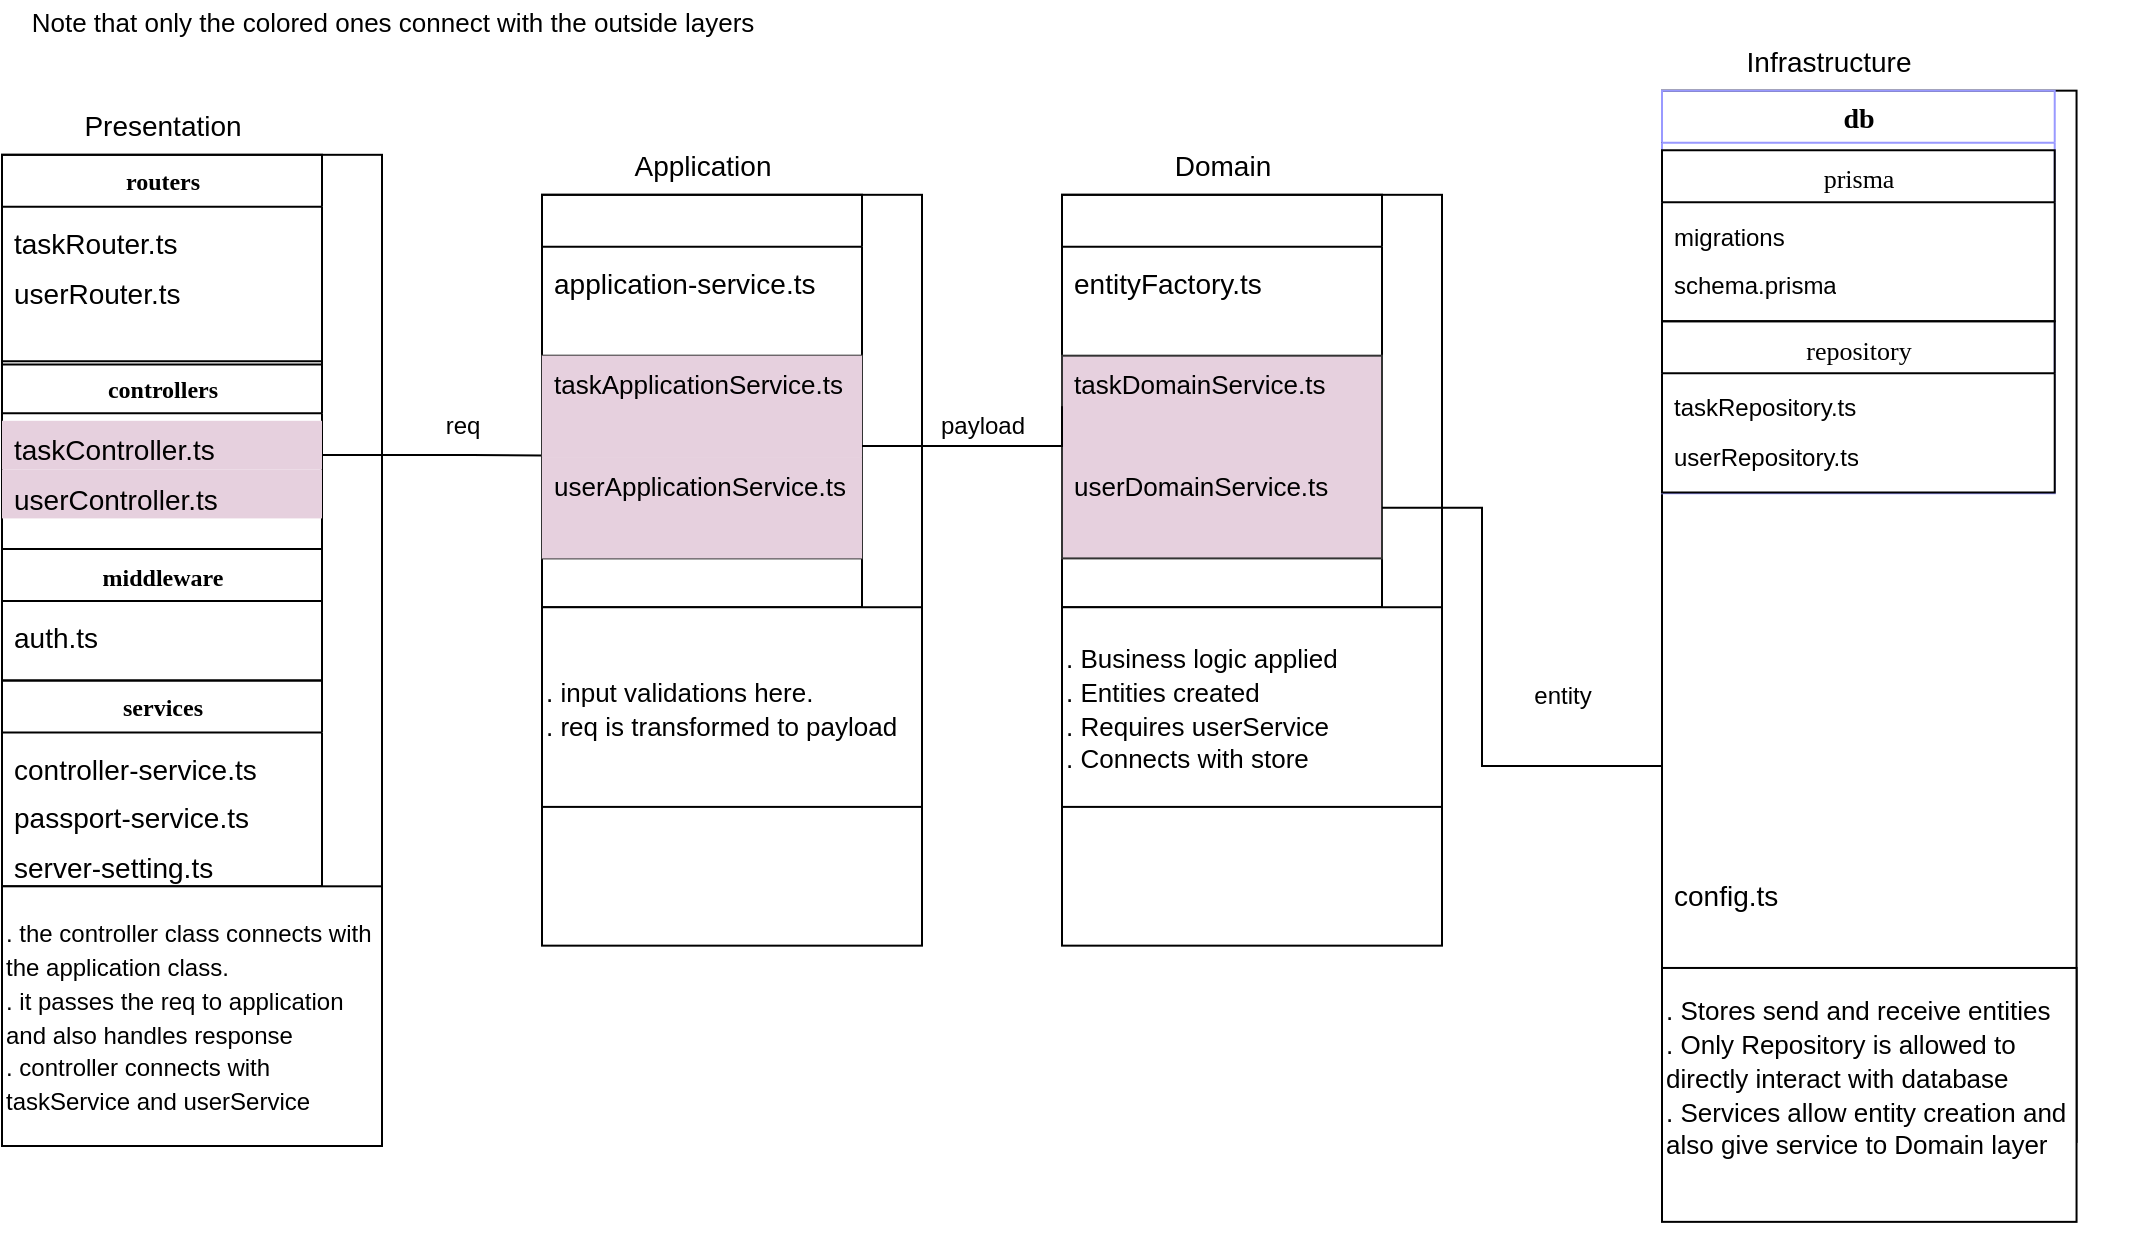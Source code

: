 <mxfile version="17.4.5" type="device"><diagram name="Page-1" id="6133507b-19e7-1e82-6fc7-422aa6c4b21f"><mxGraphModel dx="1108" dy="482" grid="1" gridSize="10" guides="1" tooltips="1" connect="1" arrows="1" fold="1" page="1" pageScale="1" pageWidth="1100" pageHeight="850" background="none" math="0" shadow="0"><root><mxCell id="0"/><mxCell id="1" parent="0"/><mxCell id="7423s3LigYlX9mgCSXaz-68" value="" style="group" parent="1" vertex="1" connectable="0"><mxGeometry x="20" y="90" width="220" height="550" as="geometry"/></mxCell><mxCell id="7423s3LigYlX9mgCSXaz-44" value="" style="group" parent="7423s3LigYlX9mgCSXaz-68" vertex="1" connectable="0"><mxGeometry width="200" height="550" as="geometry"/></mxCell><object label="" id="7423s3LigYlX9mgCSXaz-10"><mxCell style="whiteSpace=wrap;html=1;" parent="7423s3LigYlX9mgCSXaz-44" vertex="1"><mxGeometry y="24.403" width="190" height="375.427" as="geometry"/></mxCell></object><mxCell id="7423s3LigYlX9mgCSXaz-2" value="routers" style="swimlane;html=1;fontStyle=1;align=center;verticalAlign=top;childLayout=stackLayout;horizontal=1;startSize=26;horizontalStack=0;resizeParent=1;resizeLast=0;collapsible=1;marginBottom=0;swimlaneFillColor=#ffffff;rounded=0;shadow=0;comic=0;labelBackgroundColor=none;strokeWidth=1;fillColor=none;fontFamily=Verdana;fontSize=12" parent="7423s3LigYlX9mgCSXaz-44" vertex="1"><mxGeometry y="24.403" width="160" height="104.84" as="geometry"><mxRectangle y="24.403" width="120" height="26" as="alternateBounds"/></mxGeometry></mxCell><mxCell id="7423s3LigYlX9mgCSXaz-3" value="+ field: type" style="text;html=1;strokeColor=none;fillColor=none;align=left;verticalAlign=top;spacingLeft=4;spacingRight=4;whiteSpace=wrap;overflow=hidden;rotatable=0;points=[[0,0.5],[1,0.5]];portConstraint=eastwest;" parent="7423s3LigYlX9mgCSXaz-2" vertex="1"><mxGeometry y="26" width="160" height="3.754" as="geometry"/></mxCell><mxCell id="7423s3LigYlX9mgCSXaz-7" value="&lt;font style=&quot;font-size: 14px&quot;&gt;taskRouter.ts&lt;/font&gt;" style="text;html=1;strokeColor=none;fillColor=none;align=left;verticalAlign=top;spacingLeft=4;spacingRight=4;whiteSpace=wrap;overflow=hidden;rotatable=0;points=[[0,0.5],[1,0.5]];portConstraint=eastwest;" parent="7423s3LigYlX9mgCSXaz-2" vertex="1"><mxGeometry y="29.754" width="160" height="24.403" as="geometry"/></mxCell><mxCell id="7423s3LigYlX9mgCSXaz-4" value="&lt;font style=&quot;font-size: 14px&quot;&gt;userRouter.ts&lt;/font&gt;" style="text;html=1;strokeColor=none;fillColor=none;align=left;verticalAlign=top;spacingLeft=4;spacingRight=4;whiteSpace=wrap;overflow=hidden;rotatable=0;points=[[0,0.5],[1,0.5]];portConstraint=eastwest;" parent="7423s3LigYlX9mgCSXaz-2" vertex="1"><mxGeometry y="54.157" width="160" height="50.683" as="geometry"/></mxCell><mxCell id="7423s3LigYlX9mgCSXaz-11" value="&lt;font style=&quot;font-size: 14px&quot;&gt;Presentation&lt;/font&gt;" style="text;html=1;resizable=0;autosize=1;align=center;verticalAlign=middle;points=[];fillColor=none;strokeColor=none;rounded=0;" parent="7423s3LigYlX9mgCSXaz-44" vertex="1"><mxGeometry x="35" width="90" height="20" as="geometry"/></mxCell><mxCell id="7423s3LigYlX9mgCSXaz-20" value="controllers" style="swimlane;html=1;fontStyle=1;align=center;verticalAlign=top;childLayout=stackLayout;horizontal=1;startSize=26;horizontalStack=0;resizeParent=1;resizeLast=0;collapsible=1;marginBottom=0;swimlaneFillColor=#ffffff;rounded=0;shadow=0;comic=0;labelBackgroundColor=none;strokeWidth=1;fillColor=none;fontFamily=Verdana;fontSize=12" parent="7423s3LigYlX9mgCSXaz-44" vertex="1"><mxGeometry y="127.645" width="160" height="93.857" as="geometry"><mxRectangle x="40" y="310" width="120" height="26" as="alternateBounds"/></mxGeometry></mxCell><mxCell id="7423s3LigYlX9mgCSXaz-21" value="+ field: type" style="text;html=1;strokeColor=none;fillColor=none;align=left;verticalAlign=top;spacingLeft=4;spacingRight=4;whiteSpace=wrap;overflow=hidden;rotatable=0;points=[[0,0.5],[1,0.5]];portConstraint=eastwest;" parent="7423s3LigYlX9mgCSXaz-20" vertex="1"><mxGeometry y="26" width="160" height="3.754" as="geometry"/></mxCell><mxCell id="7423s3LigYlX9mgCSXaz-22" value="&lt;font style=&quot;font-size: 14px&quot;&gt;taskController.ts&lt;/font&gt;" style="text;html=1;strokeColor=none;fillColor=#E6D0DE;align=left;verticalAlign=top;spacingLeft=4;spacingRight=4;whiteSpace=wrap;overflow=hidden;rotatable=0;points=[[0,0.5],[1,0.5]];portConstraint=eastwest;" parent="7423s3LigYlX9mgCSXaz-20" vertex="1"><mxGeometry y="29.754" width="160" height="24.403" as="geometry"/></mxCell><mxCell id="7423s3LigYlX9mgCSXaz-40" value="&lt;font style=&quot;font-size: 14px&quot;&gt;userController.ts&lt;/font&gt;" style="text;html=1;strokeColor=none;fillColor=#E6D0DE;align=left;verticalAlign=top;spacingLeft=4;spacingRight=4;whiteSpace=wrap;overflow=hidden;rotatable=0;points=[[0,0.5],[1,0.5]];portConstraint=eastwest;" parent="7423s3LigYlX9mgCSXaz-20" vertex="1"><mxGeometry y="54.157" width="160" height="24.403" as="geometry"/></mxCell><mxCell id="7423s3LigYlX9mgCSXaz-28" value="middleware" style="swimlane;html=1;fontStyle=1;align=center;verticalAlign=top;childLayout=stackLayout;horizontal=1;startSize=26;horizontalStack=0;resizeParent=1;resizeLast=0;collapsible=1;marginBottom=0;swimlaneFillColor=#ffffff;rounded=0;shadow=0;comic=0;labelBackgroundColor=none;strokeWidth=1;fillColor=none;fontFamily=Verdana;fontSize=12" parent="7423s3LigYlX9mgCSXaz-44" vertex="1"><mxGeometry y="221.502" width="160" height="65.7" as="geometry"><mxRectangle x="40" y="420" width="120" height="26" as="alternateBounds"/></mxGeometry></mxCell><mxCell id="7423s3LigYlX9mgCSXaz-29" value="+ field: type" style="text;html=1;strokeColor=none;fillColor=none;align=left;verticalAlign=top;spacingLeft=4;spacingRight=4;whiteSpace=wrap;overflow=hidden;rotatable=0;points=[[0,0.5],[1,0.5]];portConstraint=eastwest;" parent="7423s3LigYlX9mgCSXaz-28" vertex="1"><mxGeometry y="26" width="160" height="3.754" as="geometry"/></mxCell><mxCell id="7423s3LigYlX9mgCSXaz-30" value="&lt;font style=&quot;font-size: 14px&quot;&gt;auth.ts&lt;/font&gt;" style="text;html=1;strokeColor=none;fillColor=none;align=left;verticalAlign=top;spacingLeft=4;spacingRight=4;whiteSpace=wrap;overflow=hidden;rotatable=0;points=[[0,0.5],[1,0.5]];portConstraint=eastwest;" parent="7423s3LigYlX9mgCSXaz-28" vertex="1"><mxGeometry y="29.754" width="160" height="24.403" as="geometry"/></mxCell><mxCell id="7423s3LigYlX9mgCSXaz-32" value="services" style="swimlane;html=1;fontStyle=1;align=center;verticalAlign=top;childLayout=stackLayout;horizontal=1;startSize=26;horizontalStack=0;resizeParent=1;resizeLast=0;collapsible=1;marginBottom=0;swimlaneFillColor=#ffffff;rounded=0;shadow=0;comic=0;labelBackgroundColor=none;strokeWidth=1;fillColor=none;fontFamily=Verdana;fontSize=12" parent="7423s3LigYlX9mgCSXaz-44" vertex="1"><mxGeometry y="287.201" width="160" height="102.962" as="geometry"><mxRectangle x="40" y="490" width="120" height="26" as="alternateBounds"/></mxGeometry></mxCell><mxCell id="7423s3LigYlX9mgCSXaz-33" value="+ field: type" style="text;html=1;strokeColor=none;fillColor=none;align=left;verticalAlign=top;spacingLeft=4;spacingRight=4;whiteSpace=wrap;overflow=hidden;rotatable=0;points=[[0,0.5],[1,0.5]];portConstraint=eastwest;" parent="7423s3LigYlX9mgCSXaz-32" vertex="1"><mxGeometry y="26" width="160" height="3.754" as="geometry"/></mxCell><mxCell id="7423s3LigYlX9mgCSXaz-34" value="&lt;font style=&quot;font-size: 14px&quot;&gt;controller-service.ts&lt;/font&gt;" style="text;html=1;strokeColor=none;fillColor=none;align=left;verticalAlign=top;spacingLeft=4;spacingRight=4;whiteSpace=wrap;overflow=hidden;rotatable=0;points=[[0,0.5],[1,0.5]];portConstraint=eastwest;" parent="7423s3LigYlX9mgCSXaz-32" vertex="1"><mxGeometry y="29.754" width="160" height="24.403" as="geometry"/></mxCell><mxCell id="7423s3LigYlX9mgCSXaz-35" value="&lt;font style=&quot;font-size: 14px&quot;&gt;passport-service.ts&lt;/font&gt;" style="text;html=1;strokeColor=none;fillColor=none;align=left;verticalAlign=top;spacingLeft=4;spacingRight=4;whiteSpace=wrap;overflow=hidden;rotatable=0;points=[[0,0.5],[1,0.5]];portConstraint=eastwest;" parent="7423s3LigYlX9mgCSXaz-32" vertex="1"><mxGeometry y="54.157" width="160" height="24.403" as="geometry"/></mxCell><mxCell id="7423s3LigYlX9mgCSXaz-36" value="&lt;font style=&quot;font-size: 14px&quot;&gt;server-setting.ts&lt;/font&gt;" style="text;html=1;strokeColor=none;fillColor=none;align=left;verticalAlign=top;spacingLeft=4;spacingRight=4;whiteSpace=wrap;overflow=hidden;rotatable=0;points=[[0,0.5],[1,0.5]];portConstraint=eastwest;" parent="7423s3LigYlX9mgCSXaz-32" vertex="1"><mxGeometry y="78.56" width="160" height="24.403" as="geometry"/></mxCell><mxCell id="7423s3LigYlX9mgCSXaz-42" value="&lt;div&gt;&lt;span style=&quot;font-size: 12px&quot;&gt;. the controller class connects with the application class.&lt;/span&gt;&lt;/div&gt;&lt;div&gt;&lt;font style=&quot;font-size: 12px&quot;&gt;. it passes the req to application and also handles response&lt;/font&gt;&lt;/div&gt;&lt;div&gt;&lt;span style=&quot;font-size: 12px&quot;&gt;. controller connects with taskService and userService&lt;/span&gt;&lt;/div&gt;" style="whiteSpace=wrap;html=1;fontSize=14;align=left;" parent="7423s3LigYlX9mgCSXaz-44" vertex="1"><mxGeometry y="390.16" width="190" height="129.84" as="geometry"/></mxCell><mxCell id="7423s3LigYlX9mgCSXaz-67" style="edgeStyle=orthogonalEdgeStyle;rounded=0;orthogonalLoop=1;jettySize=auto;html=1;fontFamily=Helvetica;fontSize=12;" parent="7423s3LigYlX9mgCSXaz-68" source="7423s3LigYlX9mgCSXaz-20" edge="1"><mxGeometry relative="1" as="geometry"><mxPoint x="310" y="175" as="targetPoint"/></mxGeometry></mxCell><mxCell id="7423s3LigYlX9mgCSXaz-103" value="" style="group" parent="1" vertex="1" connectable="0"><mxGeometry x="290" y="110" width="250" height="550" as="geometry"/></mxCell><mxCell id="7423s3LigYlX9mgCSXaz-69" value="" style="group" parent="7423s3LigYlX9mgCSXaz-103" vertex="1" connectable="0"><mxGeometry width="250" height="550" as="geometry"/></mxCell><mxCell id="7423s3LigYlX9mgCSXaz-70" value="" style="group" parent="7423s3LigYlX9mgCSXaz-69" vertex="1" connectable="0"><mxGeometry width="200" height="550" as="geometry"/></mxCell><mxCell id="7423s3LigYlX9mgCSXaz-102" value="" style="group" parent="7423s3LigYlX9mgCSXaz-70" vertex="1" connectable="0"><mxGeometry width="190" height="399.829" as="geometry"/></mxCell><object label="" id="7423s3LigYlX9mgCSXaz-71"><mxCell style="whiteSpace=wrap;html=1;" parent="7423s3LigYlX9mgCSXaz-102" vertex="1"><mxGeometry y="24.403" width="190" height="375.427" as="geometry"/></mxCell></object><mxCell id="7423s3LigYlX9mgCSXaz-76" value="&lt;font style=&quot;font-size: 14px&quot;&gt;Application&lt;br&gt;&lt;/font&gt;" style="text;html=1;resizable=0;autosize=1;align=center;verticalAlign=middle;points=[];fillColor=none;strokeColor=none;rounded=0;" parent="7423s3LigYlX9mgCSXaz-102" vertex="1"><mxGeometry x="40" width="80" height="20" as="geometry"/></mxCell><mxCell id="7423s3LigYlX9mgCSXaz-91" value="" style="swimlane;html=1;fontStyle=1;align=center;verticalAlign=top;childLayout=stackLayout;horizontal=1;startSize=26;horizontalStack=0;resizeParent=1;resizeLast=0;collapsible=1;marginBottom=0;swimlaneFillColor=#ffffff;rounded=0;shadow=0;comic=0;labelBackgroundColor=none;strokeWidth=1;fillColor=none;fontFamily=Verdana;fontSize=12" parent="7423s3LigYlX9mgCSXaz-102" vertex="1"><mxGeometry y="24.403" width="160" height="206.205" as="geometry"><mxRectangle y="24.403" width="120" height="26" as="alternateBounds"/></mxGeometry></mxCell><mxCell id="7423s3LigYlX9mgCSXaz-92" value="+ field: type" style="text;html=1;strokeColor=none;fillColor=none;align=left;verticalAlign=top;spacingLeft=4;spacingRight=4;whiteSpace=wrap;overflow=hidden;rotatable=0;points=[[0,0.5],[1,0.5]];portConstraint=eastwest;" parent="7423s3LigYlX9mgCSXaz-91" vertex="1"><mxGeometry y="26" width="160" height="3.754" as="geometry"/></mxCell><mxCell id="7423s3LigYlX9mgCSXaz-94" value="&lt;span style=&quot;font-size: 14px&quot;&gt;application-service.ts&lt;/span&gt;" style="text;html=1;strokeColor=none;fillColor=none;align=left;verticalAlign=top;spacingLeft=4;spacingRight=4;whiteSpace=wrap;overflow=hidden;rotatable=0;points=[[0,0.5],[1,0.5]];portConstraint=eastwest;" parent="7423s3LigYlX9mgCSXaz-91" vertex="1"><mxGeometry y="29.754" width="160" height="50.683" as="geometry"/></mxCell><mxCell id="7423s3LigYlX9mgCSXaz-100" value="" style="group;strokeColor=#333333;" parent="7423s3LigYlX9mgCSXaz-91" vertex="1" connectable="0"><mxGeometry y="80.437" width="160" height="101.365" as="geometry"/></mxCell><mxCell id="7423s3LigYlX9mgCSXaz-95" value="&lt;font style=&quot;font-size: 13px&quot;&gt;taskApplicationService.ts&lt;/font&gt;" style="text;html=1;strokeColor=none;fillColor=#E6D0DE;align=left;verticalAlign=top;spacingLeft=4;spacingRight=4;whiteSpace=wrap;overflow=hidden;rotatable=0;points=[[0,0.5],[1,0.5]];portConstraint=eastwest;" parent="7423s3LigYlX9mgCSXaz-100" vertex="1"><mxGeometry width="160" height="50.683" as="geometry"/></mxCell><mxCell id="7423s3LigYlX9mgCSXaz-96" value="&lt;font style=&quot;font-size: 13px&quot;&gt;userApplicationService.ts&lt;/font&gt;" style="text;html=1;strokeColor=none;fillColor=#E6D0DE;align=left;verticalAlign=top;spacingLeft=4;spacingRight=4;whiteSpace=wrap;overflow=hidden;rotatable=0;points=[[0,0.5],[1,0.5]];portConstraint=eastwest;" parent="7423s3LigYlX9mgCSXaz-100" vertex="1"><mxGeometry y="50.683" width="160" height="50.683" as="geometry"/></mxCell><mxCell id="7423s3LigYlX9mgCSXaz-97" value="&lt;font style=&quot;font-size: 13px&quot;&gt;. input validations here.&lt;br&gt;. req is transformed to payload&lt;/font&gt;" style="whiteSpace=wrap;html=1;fontSize=14;align=left;" parent="7423s3LigYlX9mgCSXaz-102" vertex="1"><mxGeometry y="230.61" width="190" height="99.84" as="geometry"/></mxCell><mxCell id="7423s3LigYlX9mgCSXaz-121" value="payload" style="text;html=1;resizable=0;autosize=1;align=center;verticalAlign=middle;points=[];fillColor=none;strokeColor=none;rounded=0;fontFamily=Helvetica;fontSize=12;" parent="7423s3LigYlX9mgCSXaz-69" vertex="1"><mxGeometry x="190" y="130" width="60" height="20" as="geometry"/></mxCell><mxCell id="7423s3LigYlX9mgCSXaz-104" value="req" style="text;html=1;resizable=0;autosize=1;align=center;verticalAlign=middle;points=[];fillColor=none;strokeColor=none;rounded=0;fontFamily=Helvetica;fontSize=12;" parent="1" vertex="1"><mxGeometry x="235" y="240" width="30" height="20" as="geometry"/></mxCell><mxCell id="7423s3LigYlX9mgCSXaz-123" value="" style="group" parent="1" vertex="1" connectable="0"><mxGeometry x="850" y="57.93" width="240" height="590" as="geometry"/></mxCell><mxCell id="7423s3LigYlX9mgCSXaz-124" value="" style="group" parent="7423s3LigYlX9mgCSXaz-123" vertex="1" connectable="0"><mxGeometry width="218.182" height="590" as="geometry"/></mxCell><object label="" id="7423s3LigYlX9mgCSXaz-125"><mxCell style="whiteSpace=wrap;html=1;" parent="7423s3LigYlX9mgCSXaz-124" vertex="1"><mxGeometry y="24.4" width="207.273" height="525.6" as="geometry"/></mxCell></object><mxCell id="7423s3LigYlX9mgCSXaz-130" value="&lt;font style=&quot;font-size: 14px&quot;&gt;Infrastructure&lt;/font&gt;" style="text;html=1;resizable=0;autosize=1;align=center;verticalAlign=middle;points=[];fillColor=none;strokeColor=none;rounded=0;" parent="7423s3LigYlX9mgCSXaz-124" vertex="1"><mxGeometry x="32.727" width="100" height="20" as="geometry"/></mxCell><mxCell id="7423s3LigYlX9mgCSXaz-131" value="&lt;font style=&quot;font-size: 14px&quot;&gt;db&lt;/font&gt;" style="swimlane;html=1;fontStyle=1;align=center;verticalAlign=top;childLayout=stackLayout;horizontal=1;startSize=26;horizontalStack=0;resizeParent=1;resizeLast=0;collapsible=1;marginBottom=0;swimlaneFillColor=#ffffff;rounded=0;shadow=0;comic=0;labelBackgroundColor=none;strokeWidth=1;fillColor=none;fontFamily=Verdana;fontSize=12;strokeColor=#9999FF;" parent="7423s3LigYlX9mgCSXaz-124" vertex="1"><mxGeometry y="24.4" width="196.364" height="201.354" as="geometry"><mxRectangle y="24.4" width="120" height="26" as="alternateBounds"/></mxGeometry></mxCell><mxCell id="7423s3LigYlX9mgCSXaz-132" value="+ field: type" style="text;html=1;strokeColor=none;fillColor=none;align=left;verticalAlign=top;spacingLeft=4;spacingRight=4;whiteSpace=wrap;overflow=hidden;rotatable=0;points=[[0,0.5],[1,0.5]];portConstraint=eastwest;" parent="7423s3LigYlX9mgCSXaz-131" vertex="1"><mxGeometry y="26" width="196.364" height="3.754" as="geometry"/></mxCell><mxCell id="7423s3LigYlX9mgCSXaz-151" value="&lt;span style=&quot;font-weight: normal&quot;&gt;&lt;font style=&quot;font-size: 13px&quot;&gt;prisma&lt;/font&gt;&lt;/span&gt;" style="swimlane;html=1;fontStyle=1;align=center;verticalAlign=top;childLayout=stackLayout;horizontal=1;startSize=26;horizontalStack=0;resizeParent=1;resizeLast=0;collapsible=1;marginBottom=0;swimlaneFillColor=#ffffff;rounded=0;shadow=0;comic=0;labelBackgroundColor=none;strokeWidth=1;fillColor=none;fontFamily=Verdana;fontSize=12" parent="7423s3LigYlX9mgCSXaz-131" vertex="1"><mxGeometry y="29.754" width="196.364" height="85.6" as="geometry"><mxRectangle y="29.754" width="180" height="26" as="alternateBounds"/></mxGeometry></mxCell><mxCell id="7423s3LigYlX9mgCSXaz-152" value="+ field: type" style="text;html=1;strokeColor=none;fillColor=none;align=left;verticalAlign=top;spacingLeft=4;spacingRight=4;whiteSpace=wrap;overflow=hidden;rotatable=0;points=[[0,0.5],[1,0.5]];portConstraint=eastwest;" parent="7423s3LigYlX9mgCSXaz-151" vertex="1"><mxGeometry y="26" width="196.364" height="3.754" as="geometry"/></mxCell><mxCell id="7423s3LigYlX9mgCSXaz-153" value="&lt;font style=&quot;font-size: 12px&quot;&gt;migrations&lt;/font&gt;" style="text;html=1;strokeColor=none;fillColor=none;align=left;verticalAlign=top;spacingLeft=4;spacingRight=4;whiteSpace=wrap;overflow=hidden;rotatable=0;points=[[0,0.5],[1,0.5]];portConstraint=eastwest;" parent="7423s3LigYlX9mgCSXaz-151" vertex="1"><mxGeometry y="29.754" width="196.364" height="24.403" as="geometry"/></mxCell><mxCell id="7423s3LigYlX9mgCSXaz-154" value="&lt;font style=&quot;font-size: 12px&quot;&gt;schema.prisma&lt;/font&gt;" style="text;html=1;strokeColor=none;fillColor=none;align=left;verticalAlign=top;spacingLeft=4;spacingRight=4;whiteSpace=wrap;overflow=hidden;rotatable=0;points=[[0,0.5],[1,0.5]];portConstraint=eastwest;" parent="7423s3LigYlX9mgCSXaz-151" vertex="1"><mxGeometry y="54.157" width="196.364" height="25.84" as="geometry"/></mxCell><mxCell id="7423s3LigYlX9mgCSXaz-159" value="&lt;span style=&quot;font-weight: normal&quot;&gt;&lt;font style=&quot;font-size: 13px&quot;&gt;repository&lt;/font&gt;&lt;/span&gt;" style="swimlane;html=1;fontStyle=1;align=center;verticalAlign=top;childLayout=stackLayout;horizontal=1;startSize=26;horizontalStack=0;resizeParent=1;resizeLast=0;collapsible=1;marginBottom=0;swimlaneFillColor=#ffffff;rounded=0;shadow=0;comic=0;labelBackgroundColor=none;strokeWidth=1;fillColor=none;fontFamily=Verdana;fontSize=12" parent="7423s3LigYlX9mgCSXaz-131" vertex="1"><mxGeometry y="115.354" width="196.364" height="85.6" as="geometry"><mxRectangle y="29.754" width="170" height="26" as="alternateBounds"/></mxGeometry></mxCell><mxCell id="7423s3LigYlX9mgCSXaz-160" value="+ field: type" style="text;html=1;strokeColor=none;fillColor=none;align=left;verticalAlign=top;spacingLeft=4;spacingRight=4;whiteSpace=wrap;overflow=hidden;rotatable=0;points=[[0,0.5],[1,0.5]];portConstraint=eastwest;" parent="7423s3LigYlX9mgCSXaz-159" vertex="1"><mxGeometry y="26" width="196.364" height="3.754" as="geometry"/></mxCell><mxCell id="7423s3LigYlX9mgCSXaz-161" value="&lt;font style=&quot;font-size: 12px&quot;&gt;taskRepository.ts&lt;/font&gt;" style="text;html=1;strokeColor=none;fillColor=none;align=left;verticalAlign=top;spacingLeft=4;spacingRight=4;whiteSpace=wrap;overflow=hidden;rotatable=0;points=[[0,0.5],[1,0.5]];portConstraint=eastwest;" parent="7423s3LigYlX9mgCSXaz-159" vertex="1"><mxGeometry y="29.754" width="196.364" height="24.403" as="geometry"/></mxCell><mxCell id="7423s3LigYlX9mgCSXaz-162" value="&lt;font style=&quot;font-size: 12px&quot;&gt;userRepository.ts&lt;/font&gt;" style="text;html=1;strokeColor=none;fillColor=none;align=left;verticalAlign=top;spacingLeft=4;spacingRight=4;whiteSpace=wrap;overflow=hidden;rotatable=0;points=[[0,0.5],[1,0.5]];portConstraint=eastwest;" parent="7423s3LigYlX9mgCSXaz-159" vertex="1"><mxGeometry y="54.157" width="196.364" height="25.84" as="geometry"/></mxCell><mxCell id="7423s3LigYlX9mgCSXaz-167" value="&lt;font style=&quot;font-size: 13px&quot;&gt;. Stores send and receive entities&lt;br&gt;. Only Repository is allowed to directly interact with database&lt;br&gt;. Services allow entity creation and also give service to Domain layer&lt;br&gt;&lt;br&gt;&lt;/font&gt;" style="whiteSpace=wrap;html=1;fontSize=14;align=left;" parent="7423s3LigYlX9mgCSXaz-124" vertex="1"><mxGeometry y="463.05" width="207.273" height="126.95" as="geometry"/></mxCell><mxCell id="7423s3LigYlX9mgCSXaz-181" value="&lt;font style=&quot;font-size: 14px&quot;&gt;config.ts&lt;/font&gt;" style="text;html=1;strokeColor=none;fillColor=none;align=left;verticalAlign=top;spacingLeft=4;spacingRight=4;whiteSpace=wrap;overflow=hidden;rotatable=0;points=[[0,0.5],[1,0.5]];portConstraint=eastwest;" parent="7423s3LigYlX9mgCSXaz-124" vertex="1"><mxGeometry y="412.074" width="174.545" height="24.403" as="geometry"/></mxCell><mxCell id="7423s3LigYlX9mgCSXaz-106" value="" style="group" parent="1" vertex="1" connectable="0"><mxGeometry x="550" y="110" width="220" height="550" as="geometry"/></mxCell><mxCell id="7423s3LigYlX9mgCSXaz-107" value="" style="group" parent="7423s3LigYlX9mgCSXaz-106" vertex="1" connectable="0"><mxGeometry width="200" height="550" as="geometry"/></mxCell><mxCell id="7423s3LigYlX9mgCSXaz-108" value="" style="group" parent="7423s3LigYlX9mgCSXaz-107" vertex="1" connectable="0"><mxGeometry width="190" height="399.829" as="geometry"/></mxCell><object label="" id="7423s3LigYlX9mgCSXaz-109"><mxCell style="whiteSpace=wrap;html=1;" parent="7423s3LigYlX9mgCSXaz-108" vertex="1"><mxGeometry y="24.403" width="190" height="375.427" as="geometry"/></mxCell></object><mxCell id="7423s3LigYlX9mgCSXaz-110" value="&lt;font style=&quot;font-size: 14px&quot;&gt;Domain&lt;br&gt;&lt;/font&gt;" style="text;html=1;resizable=0;autosize=1;align=center;verticalAlign=middle;points=[];fillColor=none;strokeColor=none;rounded=0;" parent="7423s3LigYlX9mgCSXaz-108" vertex="1"><mxGeometry x="50" width="60" height="20" as="geometry"/></mxCell><mxCell id="7423s3LigYlX9mgCSXaz-111" value="" style="swimlane;html=1;fontStyle=1;align=center;verticalAlign=top;childLayout=stackLayout;horizontal=1;startSize=26;horizontalStack=0;resizeParent=1;resizeLast=0;collapsible=1;marginBottom=0;swimlaneFillColor=#ffffff;rounded=0;shadow=0;comic=0;labelBackgroundColor=none;strokeWidth=1;fillColor=none;fontFamily=Verdana;fontSize=12" parent="7423s3LigYlX9mgCSXaz-108" vertex="1"><mxGeometry y="24.403" width="160" height="206.205" as="geometry"><mxRectangle y="24.403" width="120" height="26" as="alternateBounds"/></mxGeometry></mxCell><mxCell id="7423s3LigYlX9mgCSXaz-112" value="+ field: type" style="text;html=1;strokeColor=none;fillColor=none;align=left;verticalAlign=top;spacingLeft=4;spacingRight=4;whiteSpace=wrap;overflow=hidden;rotatable=0;points=[[0,0.5],[1,0.5]];portConstraint=eastwest;" parent="7423s3LigYlX9mgCSXaz-111" vertex="1"><mxGeometry y="26" width="160" height="3.754" as="geometry"/></mxCell><mxCell id="7423s3LigYlX9mgCSXaz-113" value="&lt;span style=&quot;font-size: 14px&quot;&gt;entityFactory.ts&lt;/span&gt;" style="text;html=1;strokeColor=none;fillColor=none;align=left;verticalAlign=top;spacingLeft=4;spacingRight=4;whiteSpace=wrap;overflow=hidden;rotatable=0;points=[[0,0.5],[1,0.5]];portConstraint=eastwest;" parent="7423s3LigYlX9mgCSXaz-111" vertex="1"><mxGeometry y="29.754" width="160" height="50.683" as="geometry"/></mxCell><mxCell id="7423s3LigYlX9mgCSXaz-114" value="" style="group;strokeColor=#333333;fillColor=#E6D0DE;" parent="7423s3LigYlX9mgCSXaz-111" vertex="1" connectable="0"><mxGeometry y="80.437" width="160" height="101.365" as="geometry"/></mxCell><mxCell id="7423s3LigYlX9mgCSXaz-115" value="&lt;font style=&quot;font-size: 13px&quot;&gt;taskDomainService.ts&lt;/font&gt;" style="text;html=1;strokeColor=none;fillColor=none;align=left;verticalAlign=top;spacingLeft=4;spacingRight=4;whiteSpace=wrap;overflow=hidden;rotatable=0;points=[[0,0.5],[1,0.5]];portConstraint=eastwest;" parent="7423s3LigYlX9mgCSXaz-114" vertex="1"><mxGeometry width="160" height="50.683" as="geometry"/></mxCell><mxCell id="7423s3LigYlX9mgCSXaz-116" value="&lt;font style=&quot;font-size: 13px&quot;&gt;userDomainService.ts&lt;/font&gt;" style="text;html=1;strokeColor=none;fillColor=none;align=left;verticalAlign=top;spacingLeft=4;spacingRight=4;whiteSpace=wrap;overflow=hidden;rotatable=0;points=[[0,0.5],[1,0.5]];portConstraint=eastwest;" parent="7423s3LigYlX9mgCSXaz-114" vertex="1"><mxGeometry y="50.683" width="160" height="50.683" as="geometry"/></mxCell><mxCell id="7423s3LigYlX9mgCSXaz-117" value="&lt;div&gt;&lt;span style=&quot;font-size: 13px&quot;&gt;. Business logic applied&lt;/span&gt;&lt;/div&gt;&lt;div&gt;&lt;span style=&quot;font-size: 13px&quot;&gt;. Entities created&lt;/span&gt;&lt;/div&gt;&lt;div&gt;&lt;span style=&quot;font-size: 13px&quot;&gt;. Requires userService&lt;/span&gt;&lt;/div&gt;&lt;div&gt;&lt;span style=&quot;font-size: 13px&quot;&gt;. Connects with store&lt;/span&gt;&lt;/div&gt;" style="whiteSpace=wrap;html=1;fontSize=14;align=left;" parent="7423s3LigYlX9mgCSXaz-108" vertex="1"><mxGeometry y="230.61" width="190" height="99.84" as="geometry"/></mxCell><mxCell id="7423s3LigYlX9mgCSXaz-169" style="rounded=0;orthogonalLoop=1;jettySize=auto;html=1;fontFamily=Helvetica;fontSize=13;entryX=0;entryY=0.5;entryDx=0;entryDy=0;edgeStyle=orthogonalEdgeStyle;endArrow=none;endFill=0;" parent="1" source="7423s3LigYlX9mgCSXaz-116" edge="1"><mxGeometry relative="1" as="geometry"><Array as="points"><mxPoint x="760" y="291"/><mxPoint x="760" y="420"/><mxPoint x="850" y="420"/></Array><mxPoint x="850" y="397.157" as="targetPoint"/></mxGeometry></mxCell><mxCell id="7423s3LigYlX9mgCSXaz-174" style="edgeStyle=orthogonalEdgeStyle;rounded=0;orthogonalLoop=1;jettySize=auto;html=1;entryX=0;entryY=0.5;entryDx=0;entryDy=0;fontFamily=Helvetica;fontSize=13;endArrow=none;endFill=0;" parent="1" source="7423s3LigYlX9mgCSXaz-95" target="7423s3LigYlX9mgCSXaz-115" edge="1"><mxGeometry relative="1" as="geometry"><Array as="points"><mxPoint x="550" y="260"/></Array></mxGeometry></mxCell><mxCell id="7423s3LigYlX9mgCSXaz-176" value="entity" style="text;html=1;resizable=0;autosize=1;align=center;verticalAlign=middle;points=[];fillColor=none;strokeColor=none;rounded=0;fontFamily=Helvetica;fontSize=12;" parent="1" vertex="1"><mxGeometry x="780" y="375" width="40" height="20" as="geometry"/></mxCell><mxCell id="7423s3LigYlX9mgCSXaz-177" value="Note that only the colored ones connect with the outside layers" style="text;html=1;resizable=0;autosize=1;align=center;verticalAlign=middle;points=[];fillColor=none;strokeColor=none;rounded=0;fontFamily=Helvetica;fontSize=13;" parent="1" vertex="1"><mxGeometry x="25" y="37.93" width="380" height="20" as="geometry"/></mxCell></root></mxGraphModel></diagram></mxfile>